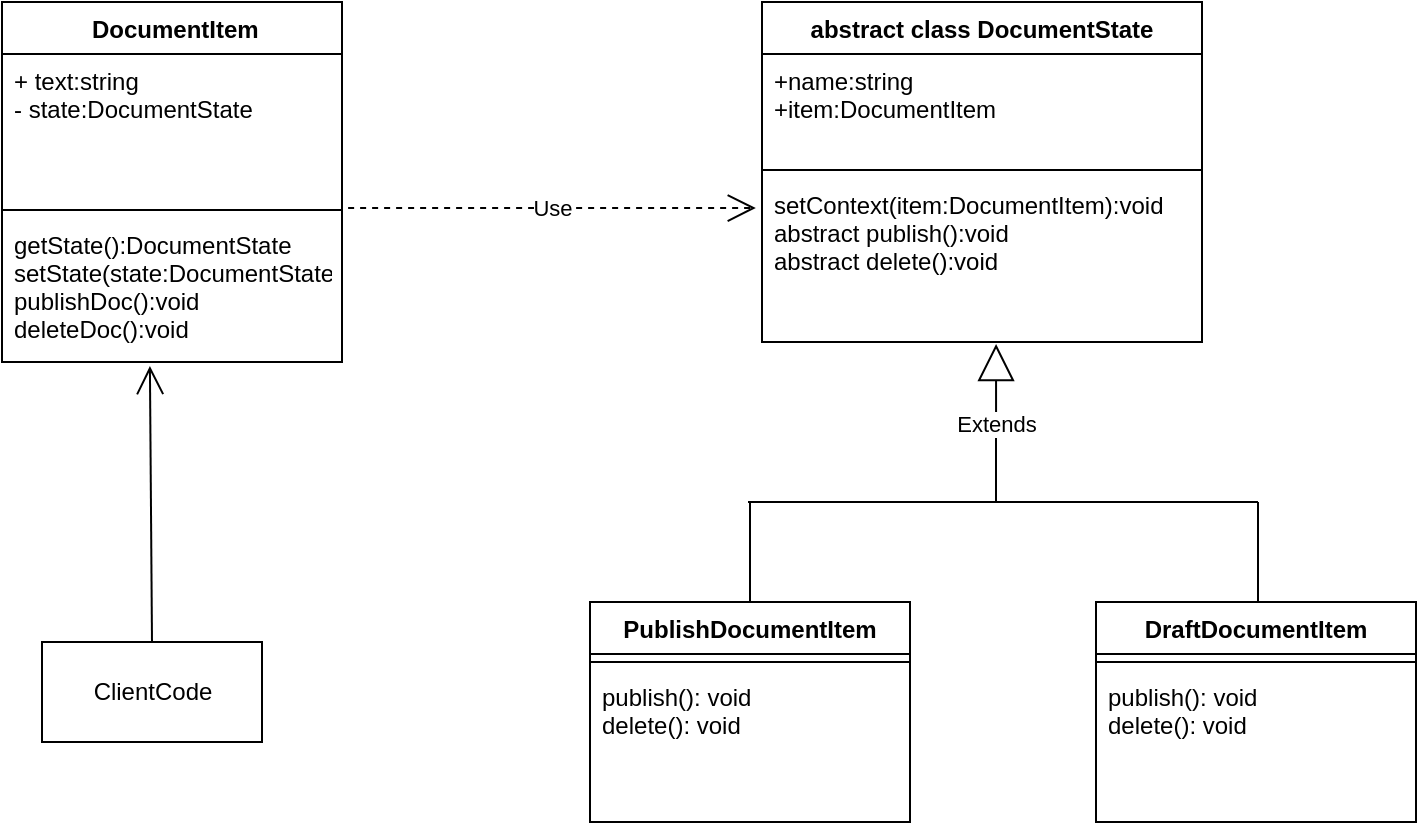 <mxfile version="20.8.16" type="device"><diagram name="Страница 1" id="_X9PlpxlBSrZVKilpzxb"><mxGraphModel dx="1118" dy="531" grid="1" gridSize="10" guides="1" tooltips="1" connect="1" arrows="1" fold="1" page="1" pageScale="1" pageWidth="827" pageHeight="1169" math="0" shadow="0"><root><mxCell id="0"/><mxCell id="1" parent="0"/><mxCell id="PPHnJfIpNtlRDwdG445K-1" value=" DocumentItem" style="swimlane;fontStyle=1;align=center;verticalAlign=top;childLayout=stackLayout;horizontal=1;startSize=26;horizontalStack=0;resizeParent=1;resizeParentMax=0;resizeLast=0;collapsible=1;marginBottom=0;" vertex="1" parent="1"><mxGeometry x="120" y="40" width="170" height="180" as="geometry"/></mxCell><mxCell id="PPHnJfIpNtlRDwdG445K-2" value="+ text:string&#10;- state:DocumentState" style="text;strokeColor=none;fillColor=none;align=left;verticalAlign=top;spacingLeft=4;spacingRight=4;overflow=hidden;rotatable=0;points=[[0,0.5],[1,0.5]];portConstraint=eastwest;" vertex="1" parent="PPHnJfIpNtlRDwdG445K-1"><mxGeometry y="26" width="170" height="74" as="geometry"/></mxCell><mxCell id="PPHnJfIpNtlRDwdG445K-3" value="" style="line;strokeWidth=1;fillColor=none;align=left;verticalAlign=middle;spacingTop=-1;spacingLeft=3;spacingRight=3;rotatable=0;labelPosition=right;points=[];portConstraint=eastwest;strokeColor=inherit;" vertex="1" parent="PPHnJfIpNtlRDwdG445K-1"><mxGeometry y="100" width="170" height="8" as="geometry"/></mxCell><mxCell id="PPHnJfIpNtlRDwdG445K-4" value="getState():DocumentState&#10;setState(state:DocumentState)&#10;publishDoc():void&#10;deleteDoc():void" style="text;strokeColor=none;fillColor=none;align=left;verticalAlign=top;spacingLeft=4;spacingRight=4;overflow=hidden;rotatable=0;points=[[0,0.5],[1,0.5]];portConstraint=eastwest;" vertex="1" parent="PPHnJfIpNtlRDwdG445K-1"><mxGeometry y="108" width="170" height="72" as="geometry"/></mxCell><mxCell id="PPHnJfIpNtlRDwdG445K-5" value="abstract class DocumentState" style="swimlane;fontStyle=1;align=center;verticalAlign=top;childLayout=stackLayout;horizontal=1;startSize=26;horizontalStack=0;resizeParent=1;resizeParentMax=0;resizeLast=0;collapsible=1;marginBottom=0;" vertex="1" parent="1"><mxGeometry x="500" y="40" width="220" height="170" as="geometry"/></mxCell><mxCell id="PPHnJfIpNtlRDwdG445K-6" value="+name:string&#10;+item:DocumentItem" style="text;strokeColor=none;fillColor=none;align=left;verticalAlign=top;spacingLeft=4;spacingRight=4;overflow=hidden;rotatable=0;points=[[0,0.5],[1,0.5]];portConstraint=eastwest;" vertex="1" parent="PPHnJfIpNtlRDwdG445K-5"><mxGeometry y="26" width="220" height="54" as="geometry"/></mxCell><mxCell id="PPHnJfIpNtlRDwdG445K-7" value="" style="line;strokeWidth=1;fillColor=none;align=left;verticalAlign=middle;spacingTop=-1;spacingLeft=3;spacingRight=3;rotatable=0;labelPosition=right;points=[];portConstraint=eastwest;strokeColor=inherit;" vertex="1" parent="PPHnJfIpNtlRDwdG445K-5"><mxGeometry y="80" width="220" height="8" as="geometry"/></mxCell><mxCell id="PPHnJfIpNtlRDwdG445K-8" value="setContext(item:DocumentItem):void&#10;abstract publish():void&#10;    abstract delete():void" style="text;strokeColor=none;fillColor=none;align=left;verticalAlign=top;spacingLeft=4;spacingRight=4;overflow=hidden;rotatable=0;points=[[0,0.5],[1,0.5]];portConstraint=eastwest;" vertex="1" parent="PPHnJfIpNtlRDwdG445K-5"><mxGeometry y="88" width="220" height="82" as="geometry"/></mxCell><mxCell id="PPHnJfIpNtlRDwdG445K-10" value="DraftDocumentItem" style="swimlane;fontStyle=1;align=center;verticalAlign=top;childLayout=stackLayout;horizontal=1;startSize=26;horizontalStack=0;resizeParent=1;resizeParentMax=0;resizeLast=0;collapsible=1;marginBottom=0;" vertex="1" parent="1"><mxGeometry x="667" y="340" width="160" height="110" as="geometry"/></mxCell><mxCell id="PPHnJfIpNtlRDwdG445K-12" value="" style="line;strokeWidth=1;fillColor=none;align=left;verticalAlign=middle;spacingTop=-1;spacingLeft=3;spacingRight=3;rotatable=0;labelPosition=right;points=[];portConstraint=eastwest;strokeColor=inherit;" vertex="1" parent="PPHnJfIpNtlRDwdG445K-10"><mxGeometry y="26" width="160" height="8" as="geometry"/></mxCell><mxCell id="PPHnJfIpNtlRDwdG445K-13" value="publish(): void&#10;delete(): void " style="text;strokeColor=none;fillColor=none;align=left;verticalAlign=top;spacingLeft=4;spacingRight=4;overflow=hidden;rotatable=0;points=[[0,0.5],[1,0.5]];portConstraint=eastwest;" vertex="1" parent="PPHnJfIpNtlRDwdG445K-10"><mxGeometry y="34" width="160" height="76" as="geometry"/></mxCell><mxCell id="PPHnJfIpNtlRDwdG445K-19" value="PublishDocumentItem" style="swimlane;fontStyle=1;align=center;verticalAlign=top;childLayout=stackLayout;horizontal=1;startSize=26;horizontalStack=0;resizeParent=1;resizeParentMax=0;resizeLast=0;collapsible=1;marginBottom=0;" vertex="1" parent="1"><mxGeometry x="414" y="340" width="160" height="110" as="geometry"/></mxCell><mxCell id="PPHnJfIpNtlRDwdG445K-20" value="" style="line;strokeWidth=1;fillColor=none;align=left;verticalAlign=middle;spacingTop=-1;spacingLeft=3;spacingRight=3;rotatable=0;labelPosition=right;points=[];portConstraint=eastwest;strokeColor=inherit;" vertex="1" parent="PPHnJfIpNtlRDwdG445K-19"><mxGeometry y="26" width="160" height="8" as="geometry"/></mxCell><mxCell id="PPHnJfIpNtlRDwdG445K-21" value="publish(): void&#10;delete(): void " style="text;strokeColor=none;fillColor=none;align=left;verticalAlign=top;spacingLeft=4;spacingRight=4;overflow=hidden;rotatable=0;points=[[0,0.5],[1,0.5]];portConstraint=eastwest;" vertex="1" parent="PPHnJfIpNtlRDwdG445K-19"><mxGeometry y="34" width="160" height="76" as="geometry"/></mxCell><mxCell id="PPHnJfIpNtlRDwdG445K-22" value="" style="endArrow=none;html=1;rounded=0;exitX=0.5;exitY=0;exitDx=0;exitDy=0;" edge="1" parent="1" source="PPHnJfIpNtlRDwdG445K-19"><mxGeometry width="50" height="50" relative="1" as="geometry"><mxPoint x="390" y="300" as="sourcePoint"/><mxPoint x="494" y="290" as="targetPoint"/></mxGeometry></mxCell><mxCell id="PPHnJfIpNtlRDwdG445K-24" value="" style="endArrow=none;html=1;rounded=0;exitX=0.5;exitY=0;exitDx=0;exitDy=0;" edge="1" parent="1"><mxGeometry width="50" height="50" relative="1" as="geometry"><mxPoint x="748" y="340" as="sourcePoint"/><mxPoint x="748" y="290" as="targetPoint"/></mxGeometry></mxCell><mxCell id="PPHnJfIpNtlRDwdG445K-25" value="" style="endArrow=none;html=1;rounded=0;" edge="1" parent="1"><mxGeometry width="50" height="50" relative="1" as="geometry"><mxPoint x="748" y="290" as="sourcePoint"/><mxPoint x="493" y="290" as="targetPoint"/></mxGeometry></mxCell><mxCell id="PPHnJfIpNtlRDwdG445K-26" value="Extends" style="endArrow=block;endSize=16;endFill=0;html=1;rounded=0;entryX=0.532;entryY=1.012;entryDx=0;entryDy=0;entryPerimeter=0;" edge="1" parent="1" target="PPHnJfIpNtlRDwdG445K-8"><mxGeometry width="160" relative="1" as="geometry"><mxPoint x="617" y="290" as="sourcePoint"/><mxPoint x="570" y="280" as="targetPoint"/></mxGeometry></mxCell><mxCell id="PPHnJfIpNtlRDwdG445K-27" value="ClientCode" style="html=1;" vertex="1" parent="1"><mxGeometry x="140" y="360" width="110" height="50" as="geometry"/></mxCell><mxCell id="PPHnJfIpNtlRDwdG445K-29" value="" style="endArrow=open;endFill=1;endSize=12;html=1;rounded=0;exitX=0.5;exitY=0;exitDx=0;exitDy=0;entryX=0.435;entryY=1.028;entryDx=0;entryDy=0;entryPerimeter=0;" edge="1" parent="1" source="PPHnJfIpNtlRDwdG445K-27" target="PPHnJfIpNtlRDwdG445K-4"><mxGeometry width="160" relative="1" as="geometry"><mxPoint x="410" y="280" as="sourcePoint"/><mxPoint x="570" y="280" as="targetPoint"/></mxGeometry></mxCell><mxCell id="PPHnJfIpNtlRDwdG445K-31" value="Use" style="endArrow=open;endSize=12;dashed=1;html=1;rounded=0;exitX=1.018;exitY=-0.069;exitDx=0;exitDy=0;exitPerimeter=0;entryX=-0.014;entryY=0.183;entryDx=0;entryDy=0;entryPerimeter=0;" edge="1" parent="1" source="PPHnJfIpNtlRDwdG445K-4" target="PPHnJfIpNtlRDwdG445K-8"><mxGeometry width="160" relative="1" as="geometry"><mxPoint x="410" y="280" as="sourcePoint"/><mxPoint x="570" y="280" as="targetPoint"/></mxGeometry></mxCell></root></mxGraphModel></diagram></mxfile>
